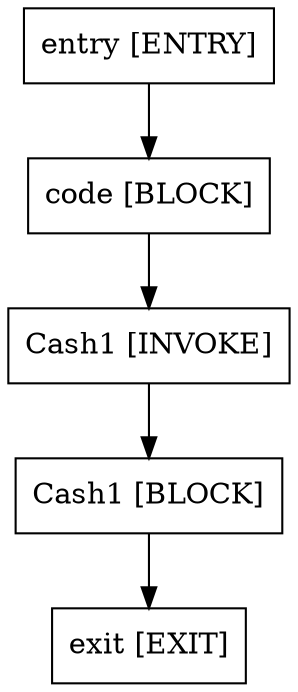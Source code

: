 digraph main{
"entry [ENTRY]"[shape=box];
"code [BLOCK]"[shape=box];
"Cash1 [INVOKE]"[shape=box];
"Cash1 [BLOCK]"[shape=box];
"exit [EXIT]"[shape=box];
"entry [ENTRY]"->"code [BLOCK]";
"code [BLOCK]"->"Cash1 [INVOKE]";
"Cash1 [INVOKE]"->"Cash1 [BLOCK]";
"Cash1 [BLOCK]"->"exit [EXIT]";

}

